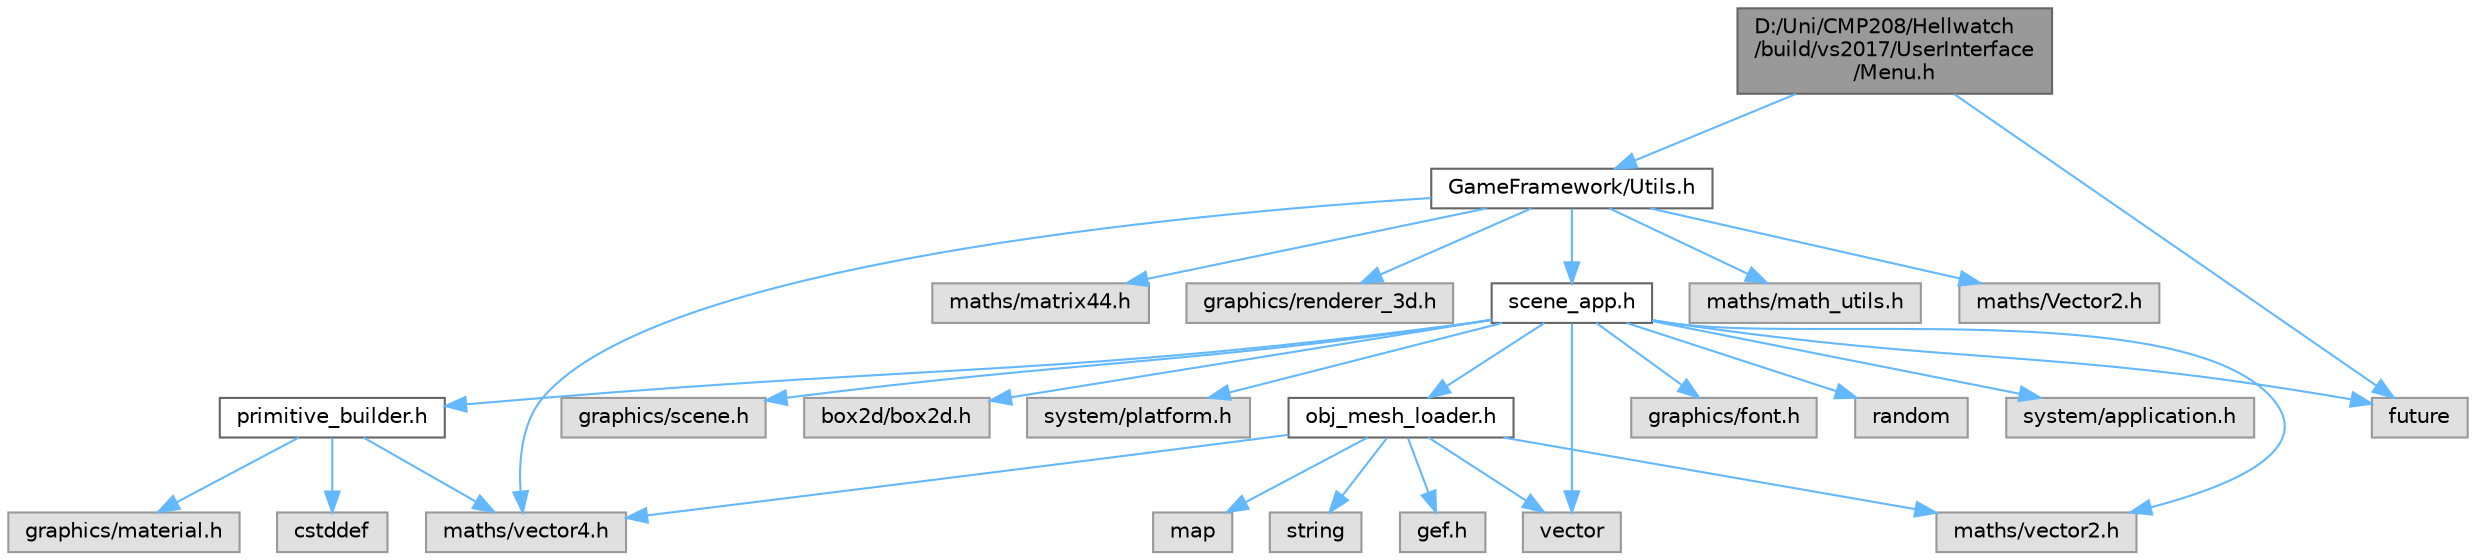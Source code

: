 digraph "D:/Uni/CMP208/Hellwatch/build/vs2017/UserInterface/Menu.h"
{
 // LATEX_PDF_SIZE
  bgcolor="transparent";
  edge [fontname=Helvetica,fontsize=10,labelfontname=Helvetica,labelfontsize=10];
  node [fontname=Helvetica,fontsize=10,shape=box,height=0.2,width=0.4];
  Node1 [label="D:/Uni/CMP208/Hellwatch\l/build/vs2017/UserInterface\l/Menu.h",height=0.2,width=0.4,color="gray40", fillcolor="grey60", style="filled", fontcolor="black",tooltip=" "];
  Node1 -> Node2 [color="steelblue1",style="solid"];
  Node2 [label="GameFramework/Utils.h",height=0.2,width=0.4,color="grey40", fillcolor="white", style="filled",URL="$_utils_8h.html",tooltip=" "];
  Node2 -> Node3 [color="steelblue1",style="solid"];
  Node3 [label="maths/Vector2.h",height=0.2,width=0.4,color="grey60", fillcolor="#E0E0E0", style="filled",tooltip=" "];
  Node2 -> Node4 [color="steelblue1",style="solid"];
  Node4 [label="maths/vector4.h",height=0.2,width=0.4,color="grey60", fillcolor="#E0E0E0", style="filled",tooltip=" "];
  Node2 -> Node5 [color="steelblue1",style="solid"];
  Node5 [label="maths/matrix44.h",height=0.2,width=0.4,color="grey60", fillcolor="#E0E0E0", style="filled",tooltip=" "];
  Node2 -> Node6 [color="steelblue1",style="solid"];
  Node6 [label="graphics/renderer_3d.h",height=0.2,width=0.4,color="grey60", fillcolor="#E0E0E0", style="filled",tooltip=" "];
  Node2 -> Node7 [color="steelblue1",style="solid"];
  Node7 [label="scene_app.h",height=0.2,width=0.4,color="grey40", fillcolor="white", style="filled",URL="$scene__app_8h.html",tooltip=" "];
  Node7 -> Node8 [color="steelblue1",style="solid"];
  Node8 [label="system/application.h",height=0.2,width=0.4,color="grey60", fillcolor="#E0E0E0", style="filled",tooltip=" "];
  Node7 -> Node9 [color="steelblue1",style="solid"];
  Node9 [label="maths/vector2.h",height=0.2,width=0.4,color="grey60", fillcolor="#E0E0E0", style="filled",tooltip=" "];
  Node7 -> Node10 [color="steelblue1",style="solid"];
  Node10 [label="primitive_builder.h",height=0.2,width=0.4,color="grey40", fillcolor="white", style="filled",URL="$primitive__builder_8h.html",tooltip=" "];
  Node10 -> Node4 [color="steelblue1",style="solid"];
  Node10 -> Node11 [color="steelblue1",style="solid"];
  Node11 [label="graphics/material.h",height=0.2,width=0.4,color="grey60", fillcolor="#E0E0E0", style="filled",tooltip=" "];
  Node10 -> Node12 [color="steelblue1",style="solid"];
  Node12 [label="cstddef",height=0.2,width=0.4,color="grey60", fillcolor="#E0E0E0", style="filled",tooltip=" "];
  Node7 -> Node13 [color="steelblue1",style="solid"];
  Node13 [label="graphics/scene.h",height=0.2,width=0.4,color="grey60", fillcolor="#E0E0E0", style="filled",tooltip=" "];
  Node7 -> Node14 [color="steelblue1",style="solid"];
  Node14 [label="box2d/box2d.h",height=0.2,width=0.4,color="grey60", fillcolor="#E0E0E0", style="filled",tooltip=" "];
  Node7 -> Node15 [color="steelblue1",style="solid"];
  Node15 [label="system/platform.h",height=0.2,width=0.4,color="grey60", fillcolor="#E0E0E0", style="filled",tooltip=" "];
  Node7 -> Node16 [color="steelblue1",style="solid"];
  Node16 [label="obj_mesh_loader.h",height=0.2,width=0.4,color="grey40", fillcolor="white", style="filled",URL="$obj__mesh__loader_8h.html",tooltip=" "];
  Node16 -> Node17 [color="steelblue1",style="solid"];
  Node17 [label="gef.h",height=0.2,width=0.4,color="grey60", fillcolor="#E0E0E0", style="filled",tooltip=" "];
  Node16 -> Node18 [color="steelblue1",style="solid"];
  Node18 [label="map",height=0.2,width=0.4,color="grey60", fillcolor="#E0E0E0", style="filled",tooltip=" "];
  Node16 -> Node19 [color="steelblue1",style="solid"];
  Node19 [label="string",height=0.2,width=0.4,color="grey60", fillcolor="#E0E0E0", style="filled",tooltip=" "];
  Node16 -> Node20 [color="steelblue1",style="solid"];
  Node20 [label="vector",height=0.2,width=0.4,color="grey60", fillcolor="#E0E0E0", style="filled",tooltip=" "];
  Node16 -> Node4 [color="steelblue1",style="solid"];
  Node16 -> Node9 [color="steelblue1",style="solid"];
  Node7 -> Node21 [color="steelblue1",style="solid"];
  Node21 [label="graphics/font.h",height=0.2,width=0.4,color="grey60", fillcolor="#E0E0E0", style="filled",tooltip=" "];
  Node7 -> Node20 [color="steelblue1",style="solid"];
  Node7 -> Node22 [color="steelblue1",style="solid"];
  Node22 [label="future",height=0.2,width=0.4,color="grey60", fillcolor="#E0E0E0", style="filled",tooltip=" "];
  Node7 -> Node23 [color="steelblue1",style="solid"];
  Node23 [label="random",height=0.2,width=0.4,color="grey60", fillcolor="#E0E0E0", style="filled",tooltip=" "];
  Node2 -> Node24 [color="steelblue1",style="solid"];
  Node24 [label="maths/math_utils.h",height=0.2,width=0.4,color="grey60", fillcolor="#E0E0E0", style="filled",tooltip=" "];
  Node1 -> Node22 [color="steelblue1",style="solid"];
}
